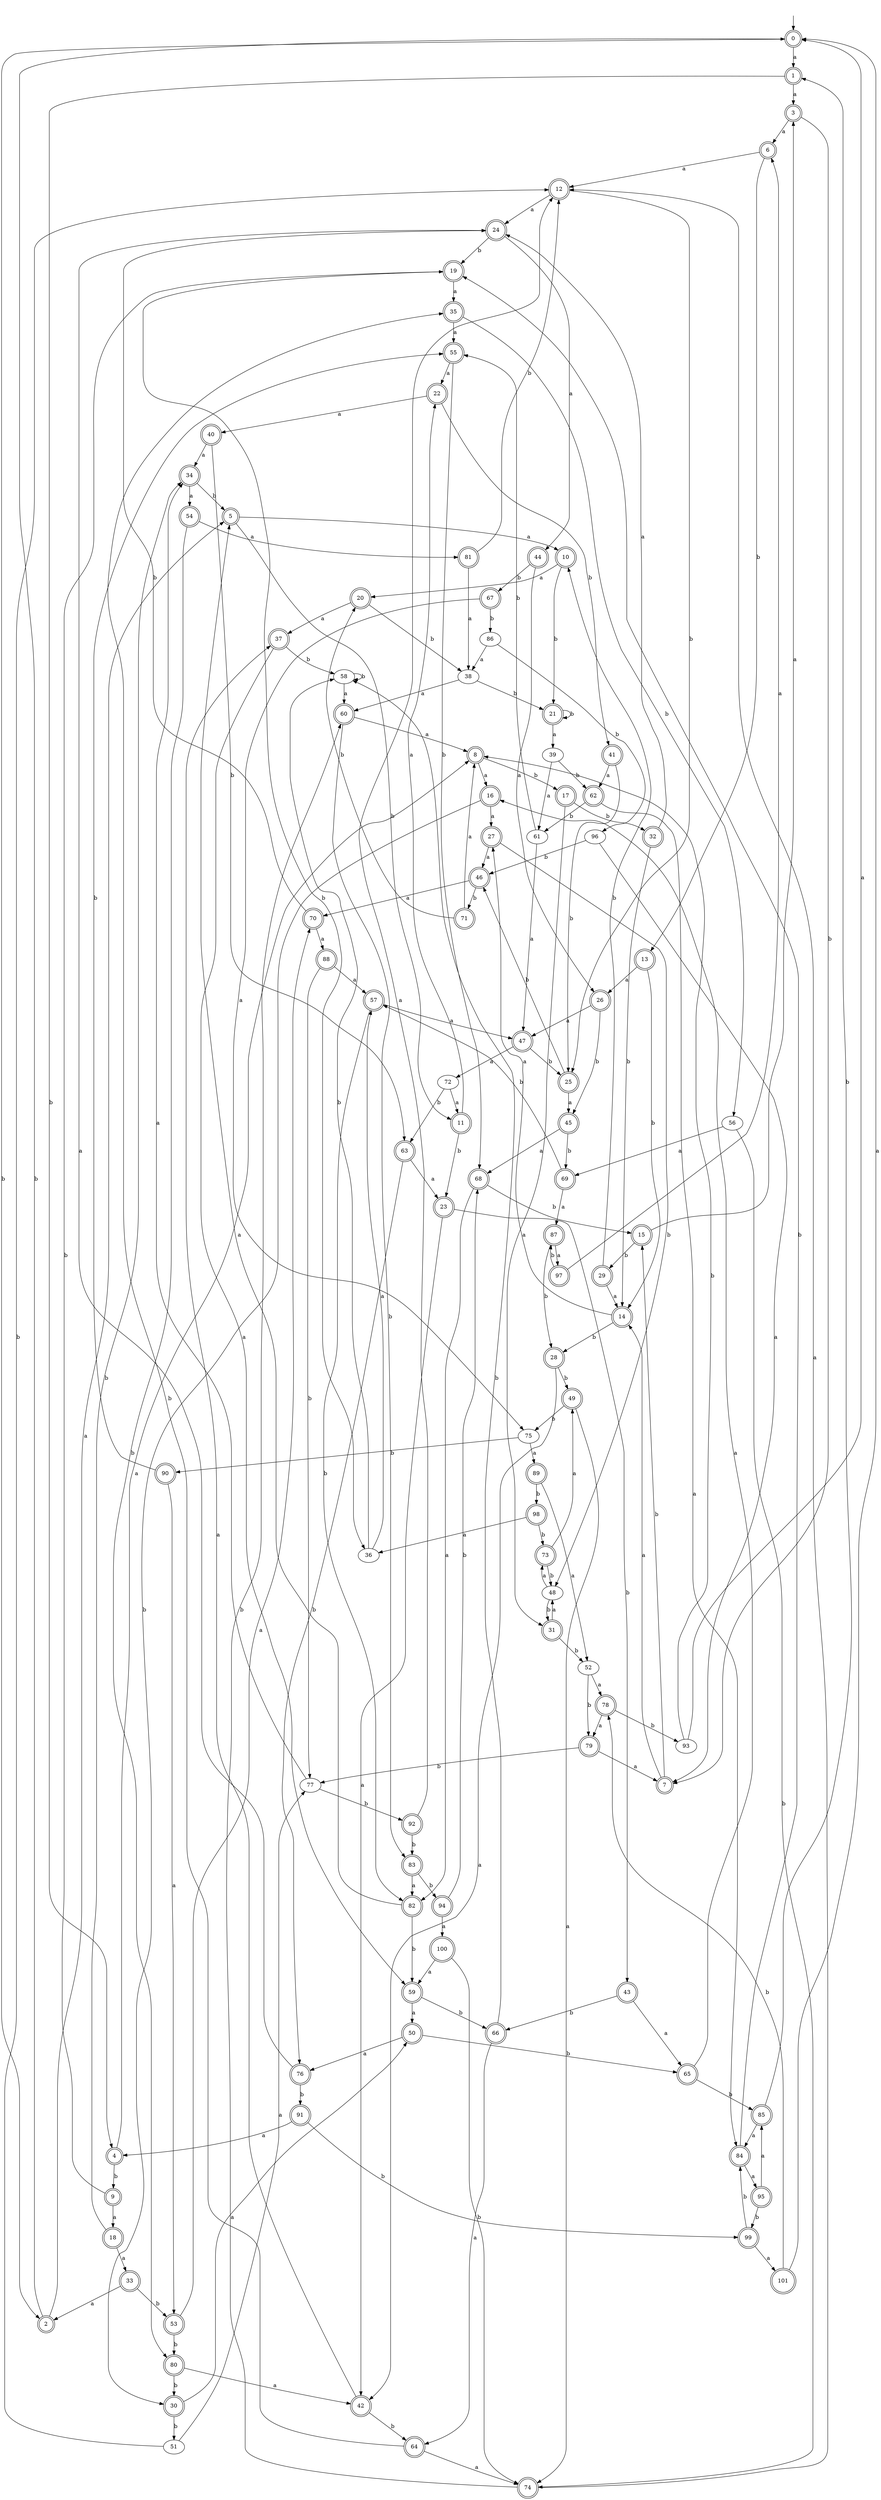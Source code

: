 digraph RandomDFA {
  __start0 [label="", shape=none];
  __start0 -> 0 [label=""];
  0 [shape=circle] [shape=doublecircle]
  0 -> 1 [label="a"]
  0 -> 2 [label="b"]
  1 [shape=doublecircle]
  1 -> 3 [label="a"]
  1 -> 4 [label="b"]
  2 [shape=doublecircle]
  2 -> 5 [label="a"]
  2 -> 0 [label="b"]
  3 [shape=doublecircle]
  3 -> 6 [label="a"]
  3 -> 7 [label="b"]
  4 [shape=doublecircle]
  4 -> 8 [label="a"]
  4 -> 9 [label="b"]
  5 [shape=doublecircle]
  5 -> 10 [label="a"]
  5 -> 11 [label="b"]
  6 [shape=doublecircle]
  6 -> 12 [label="a"]
  6 -> 13 [label="b"]
  7 [shape=doublecircle]
  7 -> 14 [label="a"]
  7 -> 15 [label="b"]
  8 [shape=doublecircle]
  8 -> 16 [label="a"]
  8 -> 17 [label="b"]
  9 [shape=doublecircle]
  9 -> 18 [label="a"]
  9 -> 19 [label="b"]
  10 [shape=doublecircle]
  10 -> 20 [label="a"]
  10 -> 21 [label="b"]
  11 [shape=doublecircle]
  11 -> 22 [label="a"]
  11 -> 23 [label="b"]
  12 [shape=doublecircle]
  12 -> 24 [label="a"]
  12 -> 25 [label="b"]
  13 [shape=doublecircle]
  13 -> 26 [label="a"]
  13 -> 14 [label="b"]
  14 [shape=doublecircle]
  14 -> 27 [label="a"]
  14 -> 28 [label="b"]
  15 [shape=doublecircle]
  15 -> 3 [label="a"]
  15 -> 29 [label="b"]
  16 [shape=doublecircle]
  16 -> 27 [label="a"]
  16 -> 30 [label="b"]
  17 [shape=doublecircle]
  17 -> 31 [label="a"]
  17 -> 32 [label="b"]
  18 [shape=doublecircle]
  18 -> 33 [label="a"]
  18 -> 34 [label="b"]
  19 [shape=doublecircle]
  19 -> 35 [label="a"]
  19 -> 36 [label="b"]
  20 [shape=doublecircle]
  20 -> 37 [label="a"]
  20 -> 38 [label="b"]
  21 [shape=doublecircle]
  21 -> 39 [label="a"]
  21 -> 21 [label="b"]
  22 [shape=doublecircle]
  22 -> 40 [label="a"]
  22 -> 41 [label="b"]
  23 [shape=doublecircle]
  23 -> 42 [label="a"]
  23 -> 43 [label="b"]
  24 [shape=doublecircle]
  24 -> 44 [label="a"]
  24 -> 19 [label="b"]
  25 [shape=doublecircle]
  25 -> 45 [label="a"]
  25 -> 46 [label="b"]
  26 [shape=doublecircle]
  26 -> 47 [label="a"]
  26 -> 45 [label="b"]
  27 [shape=doublecircle]
  27 -> 46 [label="a"]
  27 -> 48 [label="b"]
  28 [shape=doublecircle]
  28 -> 42 [label="a"]
  28 -> 49 [label="b"]
  29 [shape=doublecircle]
  29 -> 14 [label="a"]
  29 -> 10 [label="b"]
  30 [shape=doublecircle]
  30 -> 50 [label="a"]
  30 -> 51 [label="b"]
  31 [shape=doublecircle]
  31 -> 48 [label="a"]
  31 -> 52 [label="b"]
  32 [shape=doublecircle]
  32 -> 24 [label="a"]
  32 -> 14 [label="b"]
  33 [shape=doublecircle]
  33 -> 2 [label="a"]
  33 -> 53 [label="b"]
  34 [shape=doublecircle]
  34 -> 54 [label="a"]
  34 -> 5 [label="b"]
  35 [shape=doublecircle]
  35 -> 55 [label="a"]
  35 -> 56 [label="b"]
  36
  36 -> 57 [label="a"]
  36 -> 58 [label="b"]
  37 [shape=doublecircle]
  37 -> 59 [label="a"]
  37 -> 58 [label="b"]
  38
  38 -> 60 [label="a"]
  38 -> 21 [label="b"]
  39
  39 -> 61 [label="a"]
  39 -> 62 [label="b"]
  40 [shape=doublecircle]
  40 -> 34 [label="a"]
  40 -> 63 [label="b"]
  41 [shape=doublecircle]
  41 -> 62 [label="a"]
  41 -> 25 [label="b"]
  42 [shape=doublecircle]
  42 -> 37 [label="a"]
  42 -> 64 [label="b"]
  43 [shape=doublecircle]
  43 -> 65 [label="a"]
  43 -> 66 [label="b"]
  44 [shape=doublecircle]
  44 -> 26 [label="a"]
  44 -> 67 [label="b"]
  45 [shape=doublecircle]
  45 -> 68 [label="a"]
  45 -> 69 [label="b"]
  46 [shape=doublecircle]
  46 -> 70 [label="a"]
  46 -> 71 [label="b"]
  47 [shape=doublecircle]
  47 -> 72 [label="a"]
  47 -> 25 [label="b"]
  48
  48 -> 73 [label="a"]
  48 -> 31 [label="b"]
  49 [shape=doublecircle]
  49 -> 74 [label="a"]
  49 -> 75 [label="b"]
  50 [shape=doublecircle]
  50 -> 76 [label="a"]
  50 -> 65 [label="b"]
  51
  51 -> 77 [label="a"]
  51 -> 12 [label="b"]
  52
  52 -> 78 [label="a"]
  52 -> 79 [label="b"]
  53 [shape=doublecircle]
  53 -> 70 [label="a"]
  53 -> 80 [label="b"]
  54 [shape=doublecircle]
  54 -> 81 [label="a"]
  54 -> 80 [label="b"]
  55 [shape=doublecircle]
  55 -> 22 [label="a"]
  55 -> 68 [label="b"]
  56
  56 -> 69 [label="a"]
  56 -> 74 [label="b"]
  57 [shape=doublecircle]
  57 -> 47 [label="a"]
  57 -> 82 [label="b"]
  58
  58 -> 60 [label="a"]
  58 -> 58 [label="b"]
  59 [shape=doublecircle]
  59 -> 50 [label="a"]
  59 -> 66 [label="b"]
  60 [shape=doublecircle]
  60 -> 8 [label="a"]
  60 -> 83 [label="b"]
  61
  61 -> 47 [label="a"]
  61 -> 55 [label="b"]
  62 [shape=doublecircle]
  62 -> 84 [label="a"]
  62 -> 61 [label="b"]
  63 [shape=doublecircle]
  63 -> 23 [label="a"]
  63 -> 76 [label="b"]
  64 [shape=doublecircle]
  64 -> 74 [label="a"]
  64 -> 35 [label="b"]
  65 [shape=doublecircle]
  65 -> 16 [label="a"]
  65 -> 85 [label="b"]
  66 [shape=doublecircle]
  66 -> 64 [label="a"]
  66 -> 58 [label="b"]
  67 [shape=doublecircle]
  67 -> 75 [label="a"]
  67 -> 86 [label="b"]
  68 [shape=doublecircle]
  68 -> 82 [label="a"]
  68 -> 15 [label="b"]
  69 [shape=doublecircle]
  69 -> 87 [label="a"]
  69 -> 57 [label="b"]
  70 [shape=doublecircle]
  70 -> 88 [label="a"]
  70 -> 24 [label="b"]
  71 [shape=doublecircle]
  71 -> 8 [label="a"]
  71 -> 20 [label="b"]
  72
  72 -> 11 [label="a"]
  72 -> 63 [label="b"]
  73 [shape=doublecircle]
  73 -> 49 [label="a"]
  73 -> 48 [label="b"]
  74 [shape=doublecircle]
  74 -> 12 [label="a"]
  74 -> 60 [label="b"]
  75
  75 -> 89 [label="a"]
  75 -> 90 [label="b"]
  76 [shape=doublecircle]
  76 -> 24 [label="a"]
  76 -> 91 [label="b"]
  77
  77 -> 34 [label="a"]
  77 -> 92 [label="b"]
  78 [shape=doublecircle]
  78 -> 79 [label="a"]
  78 -> 93 [label="b"]
  79 [shape=doublecircle]
  79 -> 7 [label="a"]
  79 -> 77 [label="b"]
  80 [shape=doublecircle]
  80 -> 42 [label="a"]
  80 -> 30 [label="b"]
  81 [shape=doublecircle]
  81 -> 38 [label="a"]
  81 -> 12 [label="b"]
  82 [shape=doublecircle]
  82 -> 5 [label="a"]
  82 -> 59 [label="b"]
  83 [shape=doublecircle]
  83 -> 82 [label="a"]
  83 -> 94 [label="b"]
  84 [shape=doublecircle]
  84 -> 95 [label="a"]
  84 -> 19 [label="b"]
  85 [shape=doublecircle]
  85 -> 84 [label="a"]
  85 -> 1 [label="b"]
  86
  86 -> 38 [label="a"]
  86 -> 96 [label="b"]
  87 [shape=doublecircle]
  87 -> 97 [label="a"]
  87 -> 28 [label="b"]
  88 [shape=doublecircle]
  88 -> 57 [label="a"]
  88 -> 77 [label="b"]
  89 [shape=doublecircle]
  89 -> 52 [label="a"]
  89 -> 98 [label="b"]
  90 [shape=doublecircle]
  90 -> 53 [label="a"]
  90 -> 55 [label="b"]
  91 [shape=doublecircle]
  91 -> 4 [label="a"]
  91 -> 99 [label="b"]
  92 [shape=doublecircle]
  92 -> 12 [label="a"]
  92 -> 83 [label="b"]
  93
  93 -> 0 [label="a"]
  93 -> 8 [label="b"]
  94 [shape=doublecircle]
  94 -> 100 [label="a"]
  94 -> 68 [label="b"]
  95 [shape=doublecircle]
  95 -> 85 [label="a"]
  95 -> 99 [label="b"]
  96
  96 -> 7 [label="a"]
  96 -> 46 [label="b"]
  97 [shape=doublecircle]
  97 -> 6 [label="a"]
  97 -> 87 [label="b"]
  98 [shape=doublecircle]
  98 -> 36 [label="a"]
  98 -> 73 [label="b"]
  99 [shape=doublecircle]
  99 -> 101 [label="a"]
  99 -> 84 [label="b"]
  100 [shape=doublecircle]
  100 -> 59 [label="a"]
  100 -> 74 [label="b"]
  101 [shape=doublecircle]
  101 -> 0 [label="a"]
  101 -> 78 [label="b"]
}
